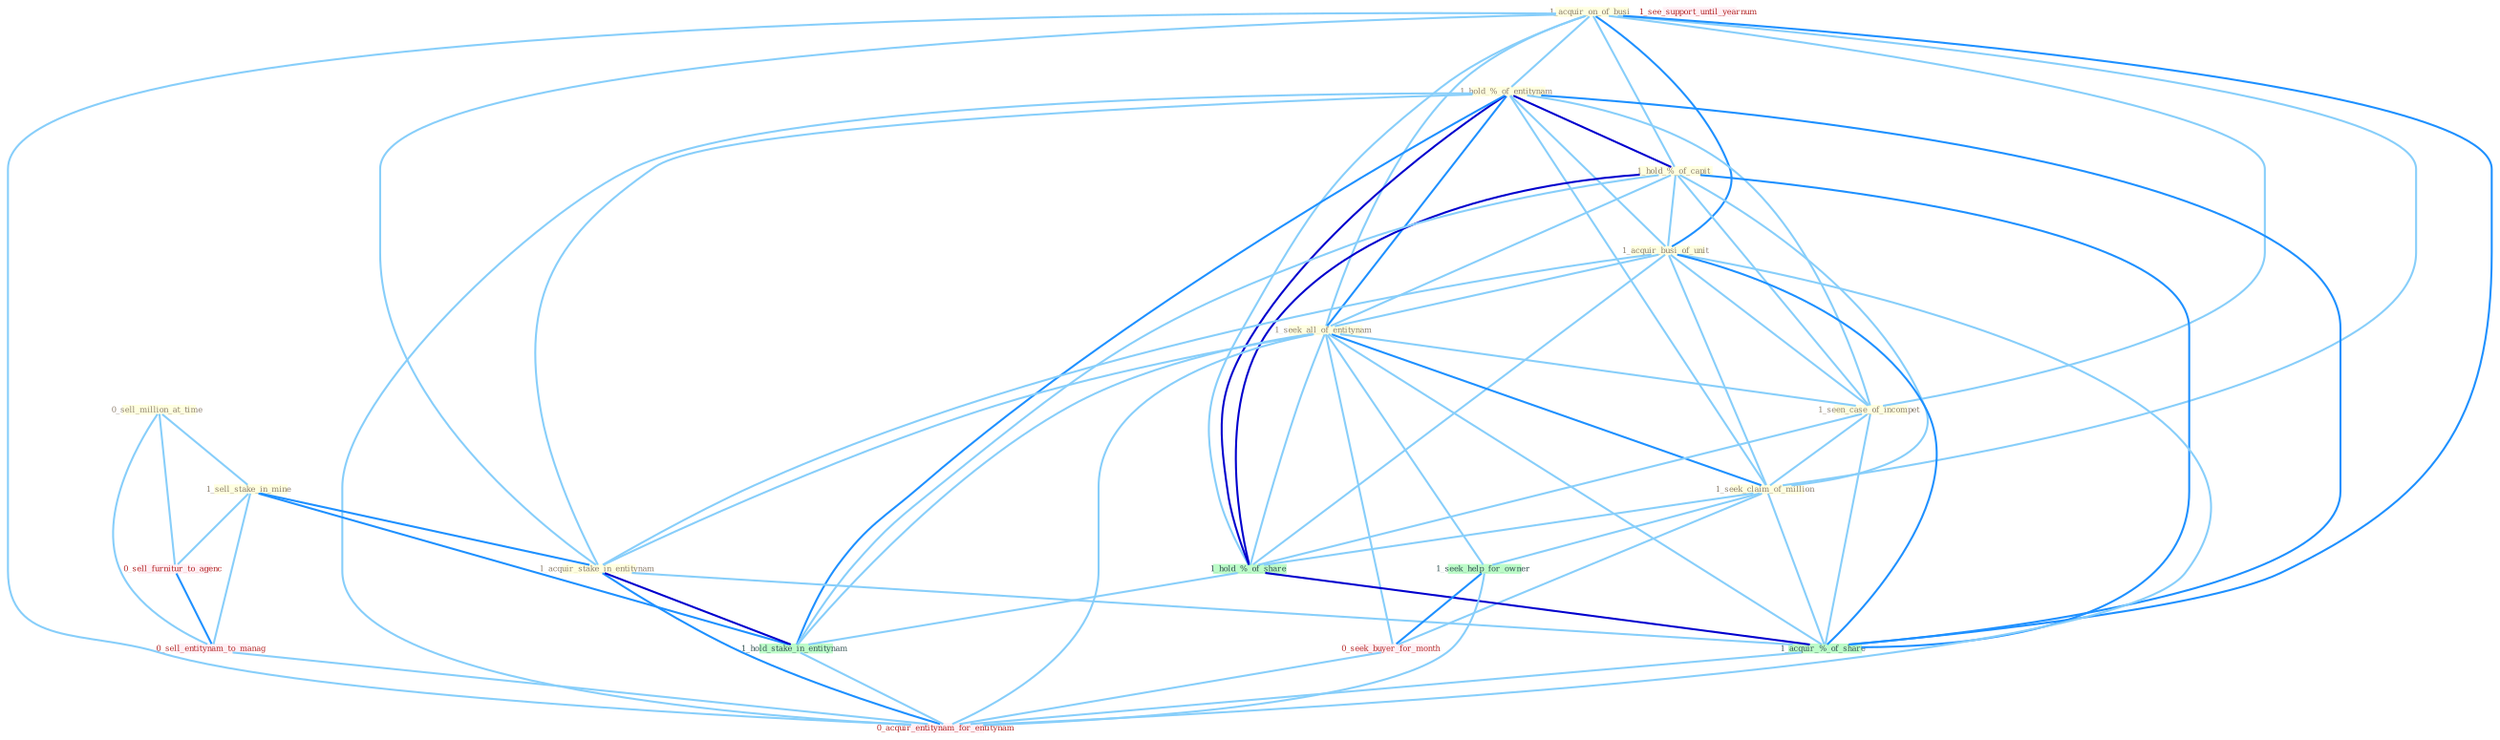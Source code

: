 Graph G{ 
    node
    [shape=polygon,style=filled,width=.5,height=.06,color="#BDFCC9",fixedsize=true,fontsize=4,
    fontcolor="#2f4f4f"];
    {node
    [color="#ffffe0", fontcolor="#8b7d6b"] "0_sell_million_at_time " "1_acquir_on_of_busi " "1_hold_%_of_entitynam " "1_hold_%_of_capit " "1_acquir_busi_of_unit " "1_seek_all_of_entitynam " "1_sell_stake_in_mine " "1_acquir_stake_in_entitynam " "1_seen_case_of_incompet " "1_seek_claim_of_million "}
{node [color="#fff0f5", fontcolor="#b22222"] "0_seek_buyer_for_month " "1_see_support_until_yearnum " "0_sell_furnitur_to_agenc " "0_sell_entitynam_to_manag " "0_acquir_entitynam_for_entitynam "}
edge [color="#B0E2FF"];

	"0_sell_million_at_time " -- "1_sell_stake_in_mine " [w="1", color="#87cefa" ];
	"0_sell_million_at_time " -- "0_sell_furnitur_to_agenc " [w="1", color="#87cefa" ];
	"0_sell_million_at_time " -- "0_sell_entitynam_to_manag " [w="1", color="#87cefa" ];
	"1_acquir_on_of_busi " -- "1_hold_%_of_entitynam " [w="1", color="#87cefa" ];
	"1_acquir_on_of_busi " -- "1_hold_%_of_capit " [w="1", color="#87cefa" ];
	"1_acquir_on_of_busi " -- "1_acquir_busi_of_unit " [w="2", color="#1e90ff" , len=0.8];
	"1_acquir_on_of_busi " -- "1_seek_all_of_entitynam " [w="1", color="#87cefa" ];
	"1_acquir_on_of_busi " -- "1_acquir_stake_in_entitynam " [w="1", color="#87cefa" ];
	"1_acquir_on_of_busi " -- "1_seen_case_of_incompet " [w="1", color="#87cefa" ];
	"1_acquir_on_of_busi " -- "1_seek_claim_of_million " [w="1", color="#87cefa" ];
	"1_acquir_on_of_busi " -- "1_hold_%_of_share " [w="1", color="#87cefa" ];
	"1_acquir_on_of_busi " -- "1_acquir_%_of_share " [w="2", color="#1e90ff" , len=0.8];
	"1_acquir_on_of_busi " -- "0_acquir_entitynam_for_entitynam " [w="1", color="#87cefa" ];
	"1_hold_%_of_entitynam " -- "1_hold_%_of_capit " [w="3", color="#0000cd" , len=0.6];
	"1_hold_%_of_entitynam " -- "1_acquir_busi_of_unit " [w="1", color="#87cefa" ];
	"1_hold_%_of_entitynam " -- "1_seek_all_of_entitynam " [w="2", color="#1e90ff" , len=0.8];
	"1_hold_%_of_entitynam " -- "1_acquir_stake_in_entitynam " [w="1", color="#87cefa" ];
	"1_hold_%_of_entitynam " -- "1_seen_case_of_incompet " [w="1", color="#87cefa" ];
	"1_hold_%_of_entitynam " -- "1_seek_claim_of_million " [w="1", color="#87cefa" ];
	"1_hold_%_of_entitynam " -- "1_hold_%_of_share " [w="3", color="#0000cd" , len=0.6];
	"1_hold_%_of_entitynam " -- "1_hold_stake_in_entitynam " [w="2", color="#1e90ff" , len=0.8];
	"1_hold_%_of_entitynam " -- "1_acquir_%_of_share " [w="2", color="#1e90ff" , len=0.8];
	"1_hold_%_of_entitynam " -- "0_acquir_entitynam_for_entitynam " [w="1", color="#87cefa" ];
	"1_hold_%_of_capit " -- "1_acquir_busi_of_unit " [w="1", color="#87cefa" ];
	"1_hold_%_of_capit " -- "1_seek_all_of_entitynam " [w="1", color="#87cefa" ];
	"1_hold_%_of_capit " -- "1_seen_case_of_incompet " [w="1", color="#87cefa" ];
	"1_hold_%_of_capit " -- "1_seek_claim_of_million " [w="1", color="#87cefa" ];
	"1_hold_%_of_capit " -- "1_hold_%_of_share " [w="3", color="#0000cd" , len=0.6];
	"1_hold_%_of_capit " -- "1_hold_stake_in_entitynam " [w="1", color="#87cefa" ];
	"1_hold_%_of_capit " -- "1_acquir_%_of_share " [w="2", color="#1e90ff" , len=0.8];
	"1_acquir_busi_of_unit " -- "1_seek_all_of_entitynam " [w="1", color="#87cefa" ];
	"1_acquir_busi_of_unit " -- "1_acquir_stake_in_entitynam " [w="1", color="#87cefa" ];
	"1_acquir_busi_of_unit " -- "1_seen_case_of_incompet " [w="1", color="#87cefa" ];
	"1_acquir_busi_of_unit " -- "1_seek_claim_of_million " [w="1", color="#87cefa" ];
	"1_acquir_busi_of_unit " -- "1_hold_%_of_share " [w="1", color="#87cefa" ];
	"1_acquir_busi_of_unit " -- "1_acquir_%_of_share " [w="2", color="#1e90ff" , len=0.8];
	"1_acquir_busi_of_unit " -- "0_acquir_entitynam_for_entitynam " [w="1", color="#87cefa" ];
	"1_seek_all_of_entitynam " -- "1_acquir_stake_in_entitynam " [w="1", color="#87cefa" ];
	"1_seek_all_of_entitynam " -- "1_seen_case_of_incompet " [w="1", color="#87cefa" ];
	"1_seek_all_of_entitynam " -- "1_seek_claim_of_million " [w="2", color="#1e90ff" , len=0.8];
	"1_seek_all_of_entitynam " -- "1_hold_%_of_share " [w="1", color="#87cefa" ];
	"1_seek_all_of_entitynam " -- "1_hold_stake_in_entitynam " [w="1", color="#87cefa" ];
	"1_seek_all_of_entitynam " -- "1_seek_help_for_owner " [w="1", color="#87cefa" ];
	"1_seek_all_of_entitynam " -- "0_seek_buyer_for_month " [w="1", color="#87cefa" ];
	"1_seek_all_of_entitynam " -- "1_acquir_%_of_share " [w="1", color="#87cefa" ];
	"1_seek_all_of_entitynam " -- "0_acquir_entitynam_for_entitynam " [w="1", color="#87cefa" ];
	"1_sell_stake_in_mine " -- "1_acquir_stake_in_entitynam " [w="2", color="#1e90ff" , len=0.8];
	"1_sell_stake_in_mine " -- "1_hold_stake_in_entitynam " [w="2", color="#1e90ff" , len=0.8];
	"1_sell_stake_in_mine " -- "0_sell_furnitur_to_agenc " [w="1", color="#87cefa" ];
	"1_sell_stake_in_mine " -- "0_sell_entitynam_to_manag " [w="1", color="#87cefa" ];
	"1_acquir_stake_in_entitynam " -- "1_hold_stake_in_entitynam " [w="3", color="#0000cd" , len=0.6];
	"1_acquir_stake_in_entitynam " -- "1_acquir_%_of_share " [w="1", color="#87cefa" ];
	"1_acquir_stake_in_entitynam " -- "0_acquir_entitynam_for_entitynam " [w="2", color="#1e90ff" , len=0.8];
	"1_seen_case_of_incompet " -- "1_seek_claim_of_million " [w="1", color="#87cefa" ];
	"1_seen_case_of_incompet " -- "1_hold_%_of_share " [w="1", color="#87cefa" ];
	"1_seen_case_of_incompet " -- "1_acquir_%_of_share " [w="1", color="#87cefa" ];
	"1_seek_claim_of_million " -- "1_hold_%_of_share " [w="1", color="#87cefa" ];
	"1_seek_claim_of_million " -- "1_seek_help_for_owner " [w="1", color="#87cefa" ];
	"1_seek_claim_of_million " -- "0_seek_buyer_for_month " [w="1", color="#87cefa" ];
	"1_seek_claim_of_million " -- "1_acquir_%_of_share " [w="1", color="#87cefa" ];
	"1_hold_%_of_share " -- "1_hold_stake_in_entitynam " [w="1", color="#87cefa" ];
	"1_hold_%_of_share " -- "1_acquir_%_of_share " [w="3", color="#0000cd" , len=0.6];
	"1_hold_stake_in_entitynam " -- "0_acquir_entitynam_for_entitynam " [w="1", color="#87cefa" ];
	"1_seek_help_for_owner " -- "0_seek_buyer_for_month " [w="2", color="#1e90ff" , len=0.8];
	"1_seek_help_for_owner " -- "0_acquir_entitynam_for_entitynam " [w="1", color="#87cefa" ];
	"0_seek_buyer_for_month " -- "0_acquir_entitynam_for_entitynam " [w="1", color="#87cefa" ];
	"1_acquir_%_of_share " -- "0_acquir_entitynam_for_entitynam " [w="1", color="#87cefa" ];
	"0_sell_furnitur_to_agenc " -- "0_sell_entitynam_to_manag " [w="2", color="#1e90ff" , len=0.8];
	"0_sell_entitynam_to_manag " -- "0_acquir_entitynam_for_entitynam " [w="1", color="#87cefa" ];
}